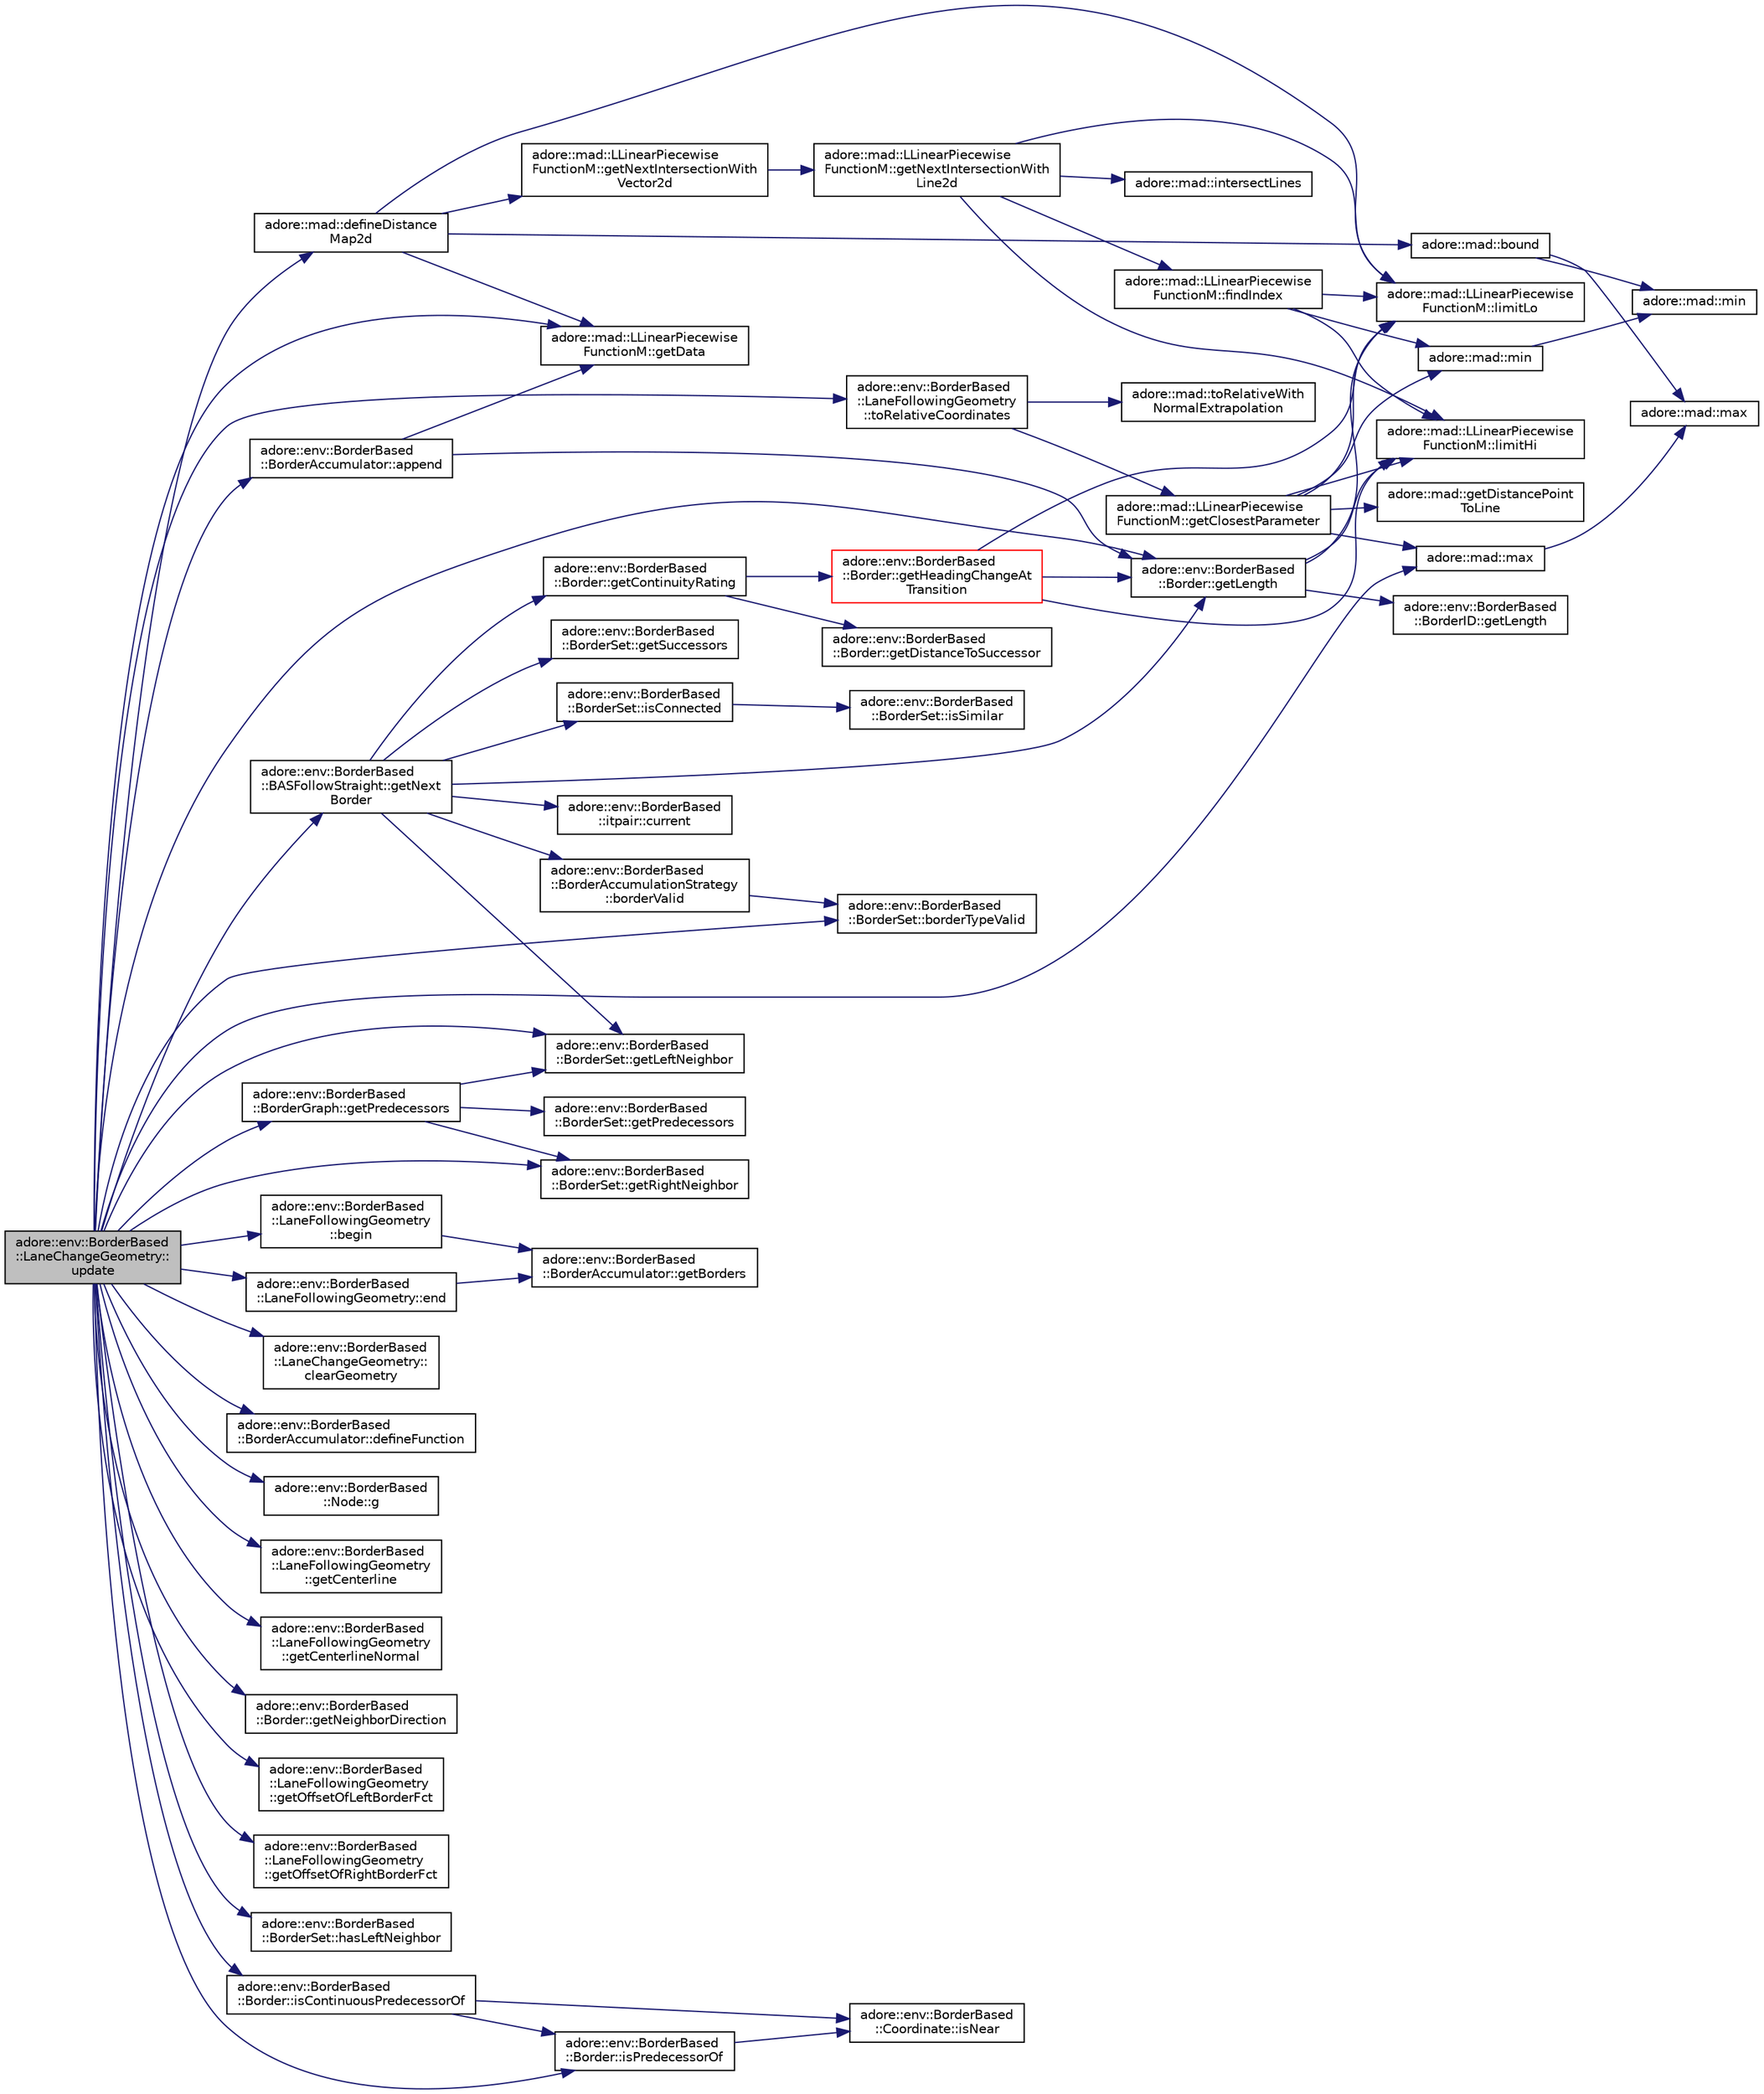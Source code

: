 digraph "adore::env::BorderBased::LaneChangeGeometry::update"
{
 // LATEX_PDF_SIZE
  edge [fontname="Helvetica",fontsize="10",labelfontname="Helvetica",labelfontsize="10"];
  node [fontname="Helvetica",fontsize="10",shape=record];
  rankdir="LR";
  Node1 [label="adore::env::BorderBased\l::LaneChangeGeometry::\lupdate",height=0.2,width=0.4,color="black", fillcolor="grey75", style="filled", fontcolor="black",tooltip="update the road geometry"];
  Node1 -> Node2 [color="midnightblue",fontsize="10",style="solid",fontname="Helvetica"];
  Node2 [label="adore::env::BorderBased\l::BorderAccumulator::append",height=0.2,width=0.4,color="black", fillcolor="white", style="filled",URL="$classadore_1_1env_1_1BorderBased_1_1BorderAccumulator.html#a23772b1e3e81adce06a74f531ec61235",tooltip="‍**"];
  Node2 -> Node3 [color="midnightblue",fontsize="10",style="solid",fontname="Helvetica"];
  Node3 [label="adore::mad::LLinearPiecewise\lFunctionM::getData",height=0.2,width=0.4,color="black", fillcolor="white", style="filled",URL="$classadore_1_1mad_1_1LLinearPiecewiseFunctionM.html#aa94d90c8643e2d6792f8594f3d666503",tooltip=" "];
  Node2 -> Node4 [color="midnightblue",fontsize="10",style="solid",fontname="Helvetica"];
  Node4 [label="adore::env::BorderBased\l::Border::getLength",height=0.2,width=0.4,color="black", fillcolor="white", style="filled",URL="$structadore_1_1env_1_1BorderBased_1_1Border.html#a522c4ebdb7a16e0aa89b507f554a4fa6",tooltip="Get the length of the border."];
  Node4 -> Node5 [color="midnightblue",fontsize="10",style="solid",fontname="Helvetica"];
  Node5 [label="adore::env::BorderBased\l::BorderID::getLength",height=0.2,width=0.4,color="black", fillcolor="white", style="filled",URL="$structadore_1_1env_1_1BorderBased_1_1BorderID.html#a21f63cc4e5239a964b37d089d54d2418",tooltip=" "];
  Node4 -> Node6 [color="midnightblue",fontsize="10",style="solid",fontname="Helvetica"];
  Node6 [label="adore::mad::LLinearPiecewise\lFunctionM::limitHi",height=0.2,width=0.4,color="black", fillcolor="white", style="filled",URL="$classadore_1_1mad_1_1LLinearPiecewiseFunctionM.html#aaa496b8ceb3ed505f6450225c46a077a",tooltip=" "];
  Node4 -> Node7 [color="midnightblue",fontsize="10",style="solid",fontname="Helvetica"];
  Node7 [label="adore::mad::LLinearPiecewise\lFunctionM::limitLo",height=0.2,width=0.4,color="black", fillcolor="white", style="filled",URL="$classadore_1_1mad_1_1LLinearPiecewiseFunctionM.html#a682841e9bc82a0653745dce6f908bfa6",tooltip=" "];
  Node1 -> Node8 [color="midnightblue",fontsize="10",style="solid",fontname="Helvetica"];
  Node8 [label="adore::env::BorderBased\l::LaneFollowingGeometry\l::begin",height=0.2,width=0.4,color="black", fillcolor="white", style="filled",URL="$classadore_1_1env_1_1BorderBased_1_1LaneFollowingGeometry.html#a3fdb4ab651adfb78300dc1059848c44a",tooltip="Get the begin()-iterator of the BAContainer of the right borders."];
  Node8 -> Node9 [color="midnightblue",fontsize="10",style="solid",fontname="Helvetica"];
  Node9 [label="adore::env::BorderBased\l::BorderAccumulator::getBorders",height=0.2,width=0.4,color="black", fillcolor="white", style="filled",URL="$classadore_1_1env_1_1BorderBased_1_1BorderAccumulator.html#ad795032b11d319a4065e8e87f0bc7974",tooltip="Get the Accumulated Borders."];
  Node1 -> Node10 [color="midnightblue",fontsize="10",style="solid",fontname="Helvetica"];
  Node10 [label="adore::env::BorderBased\l::BorderSet::borderTypeValid",height=0.2,width=0.4,color="black", fillcolor="white", style="filled",URL="$classadore_1_1env_1_1BorderBased_1_1BorderSet.html#afb523effcee573e774147446ecc756ab",tooltip="check whether border type is in allowed types of set"];
  Node1 -> Node11 [color="midnightblue",fontsize="10",style="solid",fontname="Helvetica"];
  Node11 [label="adore::env::BorderBased\l::LaneChangeGeometry::\lclearGeometry",height=0.2,width=0.4,color="black", fillcolor="white", style="filled",URL="$classadore_1_1env_1_1BorderBased_1_1LaneChangeGeometry.html#adcb241c559607fb2ff429d7edff02c19",tooltip="Clear the LaneChangeGeometry."];
  Node1 -> Node12 [color="midnightblue",fontsize="10",style="solid",fontname="Helvetica"];
  Node12 [label="adore::mad::defineDistance\lMap2d",height=0.2,width=0.4,color="black", fillcolor="white", style="filled",URL="$namespaceadore_1_1mad.html#a9b37b72a4ab15b34bf4bba7583a34dee",tooltip=" "];
  Node12 -> Node13 [color="midnightblue",fontsize="10",style="solid",fontname="Helvetica"];
  Node13 [label="adore::mad::bound",height=0.2,width=0.4,color="black", fillcolor="white", style="filled",URL="$namespaceadore_1_1mad.html#a927f4883d4edcec4dcfd9bb1f09d4f62",tooltip=" "];
  Node13 -> Node14 [color="midnightblue",fontsize="10",style="solid",fontname="Helvetica"];
  Node14 [label="adore::mad::max",height=0.2,width=0.4,color="black", fillcolor="white", style="filled",URL="$namespaceadore_1_1mad.html#a618a8842fed7b9375957b1e393c58492",tooltip=" "];
  Node13 -> Node15 [color="midnightblue",fontsize="10",style="solid",fontname="Helvetica"];
  Node15 [label="adore::mad::min",height=0.2,width=0.4,color="black", fillcolor="white", style="filled",URL="$namespaceadore_1_1mad.html#ac61b79c007d1859f93a10c04272095a1",tooltip=" "];
  Node12 -> Node3 [color="midnightblue",fontsize="10",style="solid",fontname="Helvetica"];
  Node12 -> Node16 [color="midnightblue",fontsize="10",style="solid",fontname="Helvetica"];
  Node16 [label="adore::mad::LLinearPiecewise\lFunctionM::getNextIntersectionWith\lVector2d",height=0.2,width=0.4,color="black", fillcolor="white", style="filled",URL="$classadore_1_1mad_1_1LLinearPiecewiseFunctionM.html#ac8507686e92a25210c89a75c92826631",tooltip=" "];
  Node16 -> Node17 [color="midnightblue",fontsize="10",style="solid",fontname="Helvetica"];
  Node17 [label="adore::mad::LLinearPiecewise\lFunctionM::getNextIntersectionWith\lLine2d",height=0.2,width=0.4,color="black", fillcolor="white", style="filled",URL="$classadore_1_1mad_1_1LLinearPiecewiseFunctionM.html#a222d2326475fca3c3f4469bf2dbdadac",tooltip=" "];
  Node17 -> Node18 [color="midnightblue",fontsize="10",style="solid",fontname="Helvetica"];
  Node18 [label="adore::mad::LLinearPiecewise\lFunctionM::findIndex",height=0.2,width=0.4,color="black", fillcolor="white", style="filled",URL="$classadore_1_1mad_1_1LLinearPiecewiseFunctionM.html#a92f9ea09083d587aa2ffa1ec600be3b5",tooltip=" "];
  Node18 -> Node6 [color="midnightblue",fontsize="10",style="solid",fontname="Helvetica"];
  Node18 -> Node7 [color="midnightblue",fontsize="10",style="solid",fontname="Helvetica"];
  Node18 -> Node19 [color="midnightblue",fontsize="10",style="solid",fontname="Helvetica"];
  Node19 [label="adore::mad::min",height=0.2,width=0.4,color="black", fillcolor="white", style="filled",URL="$namespaceadore_1_1mad.html#ab58ecb752f9bbfe27832e0a2c0e22c2b",tooltip=" "];
  Node19 -> Node15 [color="midnightblue",fontsize="10",style="solid",fontname="Helvetica"];
  Node17 -> Node20 [color="midnightblue",fontsize="10",style="solid",fontname="Helvetica"];
  Node20 [label="adore::mad::intersectLines",height=0.2,width=0.4,color="black", fillcolor="white", style="filled",URL="$namespaceadore_1_1mad.html#a00aff4dd1b0bfd995fd30c187436d86e",tooltip=" "];
  Node17 -> Node6 [color="midnightblue",fontsize="10",style="solid",fontname="Helvetica"];
  Node17 -> Node7 [color="midnightblue",fontsize="10",style="solid",fontname="Helvetica"];
  Node12 -> Node7 [color="midnightblue",fontsize="10",style="solid",fontname="Helvetica"];
  Node1 -> Node21 [color="midnightblue",fontsize="10",style="solid",fontname="Helvetica"];
  Node21 [label="adore::env::BorderBased\l::BorderAccumulator::defineFunction",height=0.2,width=0.4,color="black", fillcolor="white", style="filled",URL="$classadore_1_1env_1_1BorderBased_1_1BorderAccumulator.html#af3159dd2436a253976a7cc01f42f7a23",tooltip="Create (with new) a function, which contains all accumulated border paths."];
  Node1 -> Node22 [color="midnightblue",fontsize="10",style="solid",fontname="Helvetica"];
  Node22 [label="adore::env::BorderBased\l::LaneFollowingGeometry::end",height=0.2,width=0.4,color="black", fillcolor="white", style="filled",URL="$classadore_1_1env_1_1BorderBased_1_1LaneFollowingGeometry.html#a8e017d667e93f42f6bec3f92fc9be2a5",tooltip="Get the end()-iterator of the BAContainer of the right borders."];
  Node22 -> Node9 [color="midnightblue",fontsize="10",style="solid",fontname="Helvetica"];
  Node1 -> Node23 [color="midnightblue",fontsize="10",style="solid",fontname="Helvetica"];
  Node23 [label="adore::env::BorderBased\l::Node::g",height=0.2,width=0.4,color="black", fillcolor="white", style="filled",URL="$structadore_1_1env_1_1BorderBased_1_1Node.html#a9a64a10fffc6765e7655259fa4ba3f84",tooltip=" "];
  Node1 -> Node24 [color="midnightblue",fontsize="10",style="solid",fontname="Helvetica"];
  Node24 [label="adore::env::BorderBased\l::LaneFollowingGeometry\l::getCenterline",height=0.2,width=0.4,color="black", fillcolor="white", style="filled",URL="$classadore_1_1env_1_1BorderBased_1_1LaneFollowingGeometry.html#ac6d88dbc484bf3ed35dcbeb0ce3c6e2c",tooltip="Get the centerline of the lane."];
  Node1 -> Node25 [color="midnightblue",fontsize="10",style="solid",fontname="Helvetica"];
  Node25 [label="adore::env::BorderBased\l::LaneFollowingGeometry\l::getCenterlineNormal",height=0.2,width=0.4,color="black", fillcolor="white", style="filled",URL="$classadore_1_1env_1_1BorderBased_1_1LaneFollowingGeometry.html#ac3ce01a273a8e648c740929e3d9b2ecf",tooltip="Get the Centerline Normal object."];
  Node1 -> Node3 [color="midnightblue",fontsize="10",style="solid",fontname="Helvetica"];
  Node1 -> Node26 [color="midnightblue",fontsize="10",style="solid",fontname="Helvetica"];
  Node26 [label="adore::env::BorderBased\l::BorderSet::getLeftNeighbor",height=0.2,width=0.4,color="black", fillcolor="white", style="filled",URL="$classadore_1_1env_1_1BorderBased_1_1BorderSet.html#a8af807fde181a20de55594592d752adc",tooltip="Get left neighbor of a border."];
  Node1 -> Node4 [color="midnightblue",fontsize="10",style="solid",fontname="Helvetica"];
  Node1 -> Node27 [color="midnightblue",fontsize="10",style="solid",fontname="Helvetica"];
  Node27 [label="adore::env::BorderBased\l::Border::getNeighborDirection",height=0.2,width=0.4,color="black", fillcolor="white", style="filled",URL="$structadore_1_1env_1_1BorderBased_1_1Border.html#a4673c950e7cbca452b3b763dcda9b02b",tooltip="Get the direction of the left neighbor."];
  Node1 -> Node28 [color="midnightblue",fontsize="10",style="solid",fontname="Helvetica"];
  Node28 [label="adore::env::BorderBased\l::BASFollowStraight::getNext\lBorder",height=0.2,width=0.4,color="black", fillcolor="white", style="filled",URL="$classadore_1_1env_1_1BorderBased_1_1BASFollowStraight.html#a84602111513a391f491d175411a09083",tooltip="Get the next border."];
  Node28 -> Node29 [color="midnightblue",fontsize="10",style="solid",fontname="Helvetica"];
  Node29 [label="adore::env::BorderBased\l::BorderAccumulationStrategy\l::borderValid",height=0.2,width=0.4,color="black", fillcolor="white", style="filled",URL="$classadore_1_1env_1_1BorderBased_1_1BorderAccumulationStrategy.html#aa57611b5570594d8998f3b0c7d8ccf16",tooltip="Check whether a border is valid."];
  Node29 -> Node10 [color="midnightblue",fontsize="10",style="solid",fontname="Helvetica"];
  Node28 -> Node30 [color="midnightblue",fontsize="10",style="solid",fontname="Helvetica"];
  Node30 [label="adore::env::BorderBased\l::itpair::current",height=0.2,width=0.4,color="black", fillcolor="white", style="filled",URL="$structadore_1_1env_1_1BorderBased_1_1itpair.html#a3746f6e3a03399eecb397f897f007562",tooltip=" "];
  Node28 -> Node31 [color="midnightblue",fontsize="10",style="solid",fontname="Helvetica"];
  Node31 [label="adore::env::BorderBased\l::Border::getContinuityRating",height=0.2,width=0.4,color="black", fillcolor="white", style="filled",URL="$structadore_1_1env_1_1BorderBased_1_1Border.html#aebfb6180e67e4736c017b07d49cf15b3",tooltip="Get the continuity rating."];
  Node31 -> Node32 [color="midnightblue",fontsize="10",style="solid",fontname="Helvetica"];
  Node32 [label="adore::env::BorderBased\l::Border::getDistanceToSuccessor",height=0.2,width=0.4,color="black", fillcolor="white", style="filled",URL="$structadore_1_1env_1_1BorderBased_1_1Border.html#ae3dcfe00a8d867de3b816c6dd04e90bf",tooltip="Get the distance to successor."];
  Node31 -> Node33 [color="midnightblue",fontsize="10",style="solid",fontname="Helvetica"];
  Node33 [label="adore::env::BorderBased\l::Border::getHeadingChangeAt\lTransition",height=0.2,width=0.4,color="red", fillcolor="white", style="filled",URL="$structadore_1_1env_1_1BorderBased_1_1Border.html#a30a1b88f91492f3e88fdaa5aa535d657",tooltip="Get the heading change at transition of two borders."];
  Node33 -> Node4 [color="midnightblue",fontsize="10",style="solid",fontname="Helvetica"];
  Node33 -> Node6 [color="midnightblue",fontsize="10",style="solid",fontname="Helvetica"];
  Node33 -> Node7 [color="midnightblue",fontsize="10",style="solid",fontname="Helvetica"];
  Node28 -> Node26 [color="midnightblue",fontsize="10",style="solid",fontname="Helvetica"];
  Node28 -> Node4 [color="midnightblue",fontsize="10",style="solid",fontname="Helvetica"];
  Node28 -> Node36 [color="midnightblue",fontsize="10",style="solid",fontname="Helvetica"];
  Node36 [label="adore::env::BorderBased\l::BorderSet::getSuccessors",height=0.2,width=0.4,color="black", fillcolor="white", style="filled",URL="$classadore_1_1env_1_1BorderBased_1_1BorderSet.html#a4a75adfc507696182edc2514b86f5d24",tooltip="get an interator pair for all borders which follow after b"];
  Node28 -> Node37 [color="midnightblue",fontsize="10",style="solid",fontname="Helvetica"];
  Node37 [label="adore::env::BorderBased\l::BorderSet::isConnected",height=0.2,width=0.4,color="black", fillcolor="white", style="filled",URL="$classadore_1_1env_1_1BorderBased_1_1BorderSet.html#a8d3569344e9e2fda17a55c39a0013970",tooltip="check whether end of border a is beginning of border b"];
  Node37 -> Node38 [color="midnightblue",fontsize="10",style="solid",fontname="Helvetica"];
  Node38 [label="adore::env::BorderBased\l::BorderSet::isSimilar",height=0.2,width=0.4,color="black", fillcolor="white", style="filled",URL="$classadore_1_1env_1_1BorderBased_1_1BorderSet.html#aab9bddfc9a6e9e93e3bb94806e98e0c8",tooltip="checks whether two coordinates are similar based on certainties of this"];
  Node1 -> Node39 [color="midnightblue",fontsize="10",style="solid",fontname="Helvetica"];
  Node39 [label="adore::env::BorderBased\l::LaneFollowingGeometry\l::getOffsetOfLeftBorderFct",height=0.2,width=0.4,color="black", fillcolor="white", style="filled",URL="$classadore_1_1env_1_1BorderBased_1_1LaneFollowingGeometry.html#abf310d7746b0ea1aa0551e17d078961b",tooltip="Get the function that holds the offset of left borders."];
  Node1 -> Node40 [color="midnightblue",fontsize="10",style="solid",fontname="Helvetica"];
  Node40 [label="adore::env::BorderBased\l::LaneFollowingGeometry\l::getOffsetOfRightBorderFct",height=0.2,width=0.4,color="black", fillcolor="white", style="filled",URL="$classadore_1_1env_1_1BorderBased_1_1LaneFollowingGeometry.html#ada142593fd8b202ef1e2d280cccd18dd",tooltip="Get the function that holds the offset of right borders."];
  Node1 -> Node41 [color="midnightblue",fontsize="10",style="solid",fontname="Helvetica"];
  Node41 [label="adore::env::BorderBased\l::BorderGraph::getPredecessors",height=0.2,width=0.4,color="black", fillcolor="white", style="filled",URL="$classadore_1_1env_1_1BorderBased_1_1BorderGraph.html#a0d904d7d08d77fb689b03f63a9c50672",tooltip=" "];
  Node41 -> Node26 [color="midnightblue",fontsize="10",style="solid",fontname="Helvetica"];
  Node41 -> Node42 [color="midnightblue",fontsize="10",style="solid",fontname="Helvetica"];
  Node42 [label="adore::env::BorderBased\l::BorderSet::getPredecessors",height=0.2,width=0.4,color="black", fillcolor="white", style="filled",URL="$classadore_1_1env_1_1BorderBased_1_1BorderSet.html#acc68b8957d3092bf9e53a75ffa433b6f",tooltip="get an interator pair for all borders which lead to b"];
  Node41 -> Node43 [color="midnightblue",fontsize="10",style="solid",fontname="Helvetica"];
  Node43 [label="adore::env::BorderBased\l::BorderSet::getRightNeighbor",height=0.2,width=0.4,color="black", fillcolor="white", style="filled",URL="$classadore_1_1env_1_1BorderBased_1_1BorderSet.html#a49e8f6a0309cd0c2c2afa28412435f4f",tooltip="get the right neighbor of a border"];
  Node1 -> Node43 [color="midnightblue",fontsize="10",style="solid",fontname="Helvetica"];
  Node1 -> Node44 [color="midnightblue",fontsize="10",style="solid",fontname="Helvetica"];
  Node44 [label="adore::env::BorderBased\l::BorderSet::hasLeftNeighbor",height=0.2,width=0.4,color="black", fillcolor="white", style="filled",URL="$classadore_1_1env_1_1BorderBased_1_1BorderSet.html#aaaefbe5fddb5e25a212e970734025a81",tooltip="checks whether left border exists for a border"];
  Node1 -> Node45 [color="midnightblue",fontsize="10",style="solid",fontname="Helvetica"];
  Node45 [label="adore::env::BorderBased\l::Border::isContinuousPredecessorOf",height=0.2,width=0.4,color="black", fillcolor="white", style="filled",URL="$structadore_1_1env_1_1BorderBased_1_1Border.html#a441b9f3124fd611e074d0337ded96dce",tooltip="Check whether the border is a continuous predecessor of another border."];
  Node45 -> Node46 [color="midnightblue",fontsize="10",style="solid",fontname="Helvetica"];
  Node46 [label="adore::env::BorderBased\l::Coordinate::isNear",height=0.2,width=0.4,color="black", fillcolor="white", style="filled",URL="$structadore_1_1env_1_1BorderBased_1_1Coordinate.html#a29c83e934340f40cfa66dab2e7982d20",tooltip="Check whether the Coordinate is near to another Coordinate."];
  Node45 -> Node47 [color="midnightblue",fontsize="10",style="solid",fontname="Helvetica"];
  Node47 [label="adore::env::BorderBased\l::Border::isPredecessorOf",height=0.2,width=0.4,color="black", fillcolor="white", style="filled",URL="$structadore_1_1env_1_1BorderBased_1_1Border.html#a26aecd3bc2175fb624dcab6c10570e3b",tooltip="Check whether border is a direct predecessor of another border."];
  Node47 -> Node46 [color="midnightblue",fontsize="10",style="solid",fontname="Helvetica"];
  Node1 -> Node47 [color="midnightblue",fontsize="10",style="solid",fontname="Helvetica"];
  Node1 -> Node48 [color="midnightblue",fontsize="10",style="solid",fontname="Helvetica"];
  Node48 [label="adore::mad::max",height=0.2,width=0.4,color="black", fillcolor="white", style="filled",URL="$namespaceadore_1_1mad.html#adea062854ef0b105a3fdca8cf2aca945",tooltip=" "];
  Node48 -> Node14 [color="midnightblue",fontsize="10",style="solid",fontname="Helvetica"];
  Node1 -> Node49 [color="midnightblue",fontsize="10",style="solid",fontname="Helvetica"];
  Node49 [label="adore::env::BorderBased\l::LaneFollowingGeometry\l::toRelativeCoordinates",height=0.2,width=0.4,color="black", fillcolor="white", style="filled",URL="$classadore_1_1env_1_1BorderBased_1_1LaneFollowingGeometry.html#a0313fa463e2ee26a0981fb9fc0bbc900",tooltip="Transform from euclidian to relative coordinates."];
  Node49 -> Node50 [color="midnightblue",fontsize="10",style="solid",fontname="Helvetica"];
  Node50 [label="adore::mad::LLinearPiecewise\lFunctionM::getClosestParameter",height=0.2,width=0.4,color="black", fillcolor="white", style="filled",URL="$classadore_1_1mad_1_1LLinearPiecewiseFunctionM.html#a21c464e587889f52d3b5aba703d80ccd",tooltip=" "];
  Node50 -> Node51 [color="midnightblue",fontsize="10",style="solid",fontname="Helvetica"];
  Node51 [label="adore::mad::getDistancePoint\lToLine",height=0.2,width=0.4,color="black", fillcolor="white", style="filled",URL="$namespaceadore_1_1mad.html#ad4afe3dd742448995d7c56d1e4de5019",tooltip=" "];
  Node50 -> Node6 [color="midnightblue",fontsize="10",style="solid",fontname="Helvetica"];
  Node50 -> Node7 [color="midnightblue",fontsize="10",style="solid",fontname="Helvetica"];
  Node50 -> Node48 [color="midnightblue",fontsize="10",style="solid",fontname="Helvetica"];
  Node50 -> Node19 [color="midnightblue",fontsize="10",style="solid",fontname="Helvetica"];
  Node49 -> Node52 [color="midnightblue",fontsize="10",style="solid",fontname="Helvetica"];
  Node52 [label="adore::mad::toRelativeWith\lNormalExtrapolation",height=0.2,width=0.4,color="black", fillcolor="white", style="filled",URL="$namespaceadore_1_1mad.html#aa1564df2fc7ee50aa41f61a67be1760c",tooltip="Transformation from Euclidean coordinate system to a relative coordinate system represented by linear..."];
}
